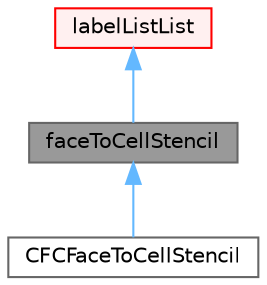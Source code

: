 digraph "faceToCellStencil"
{
 // LATEX_PDF_SIZE
  bgcolor="transparent";
  edge [fontname=Helvetica,fontsize=10,labelfontname=Helvetica,labelfontsize=10];
  node [fontname=Helvetica,fontsize=10,shape=box,height=0.2,width=0.4];
  Node1 [id="Node000001",label="faceToCellStencil",height=0.2,width=0.4,color="gray40", fillcolor="grey60", style="filled", fontcolor="black",tooltip="baseclass for extended cell centred addressing. Contains per cell a list of neighbouring faces in glo..."];
  Node2 -> Node1 [id="edge1_Node000001_Node000002",dir="back",color="steelblue1",style="solid",tooltip=" "];
  Node2 [id="Node000002",label="labelListList",height=0.2,width=0.4,color="red", fillcolor="#FFF0F0", style="filled",URL="$classFoam_1_1List.html",tooltip=" "];
  Node1 -> Node6 [id="edge2_Node000001_Node000006",dir="back",color="steelblue1",style="solid",tooltip=" "];
  Node6 [id="Node000006",label="CFCFaceToCellStencil",height=0.2,width=0.4,color="gray40", fillcolor="white", style="filled",URL="$classFoam_1_1CFCFaceToCellStencil.html",tooltip=" "];
}
